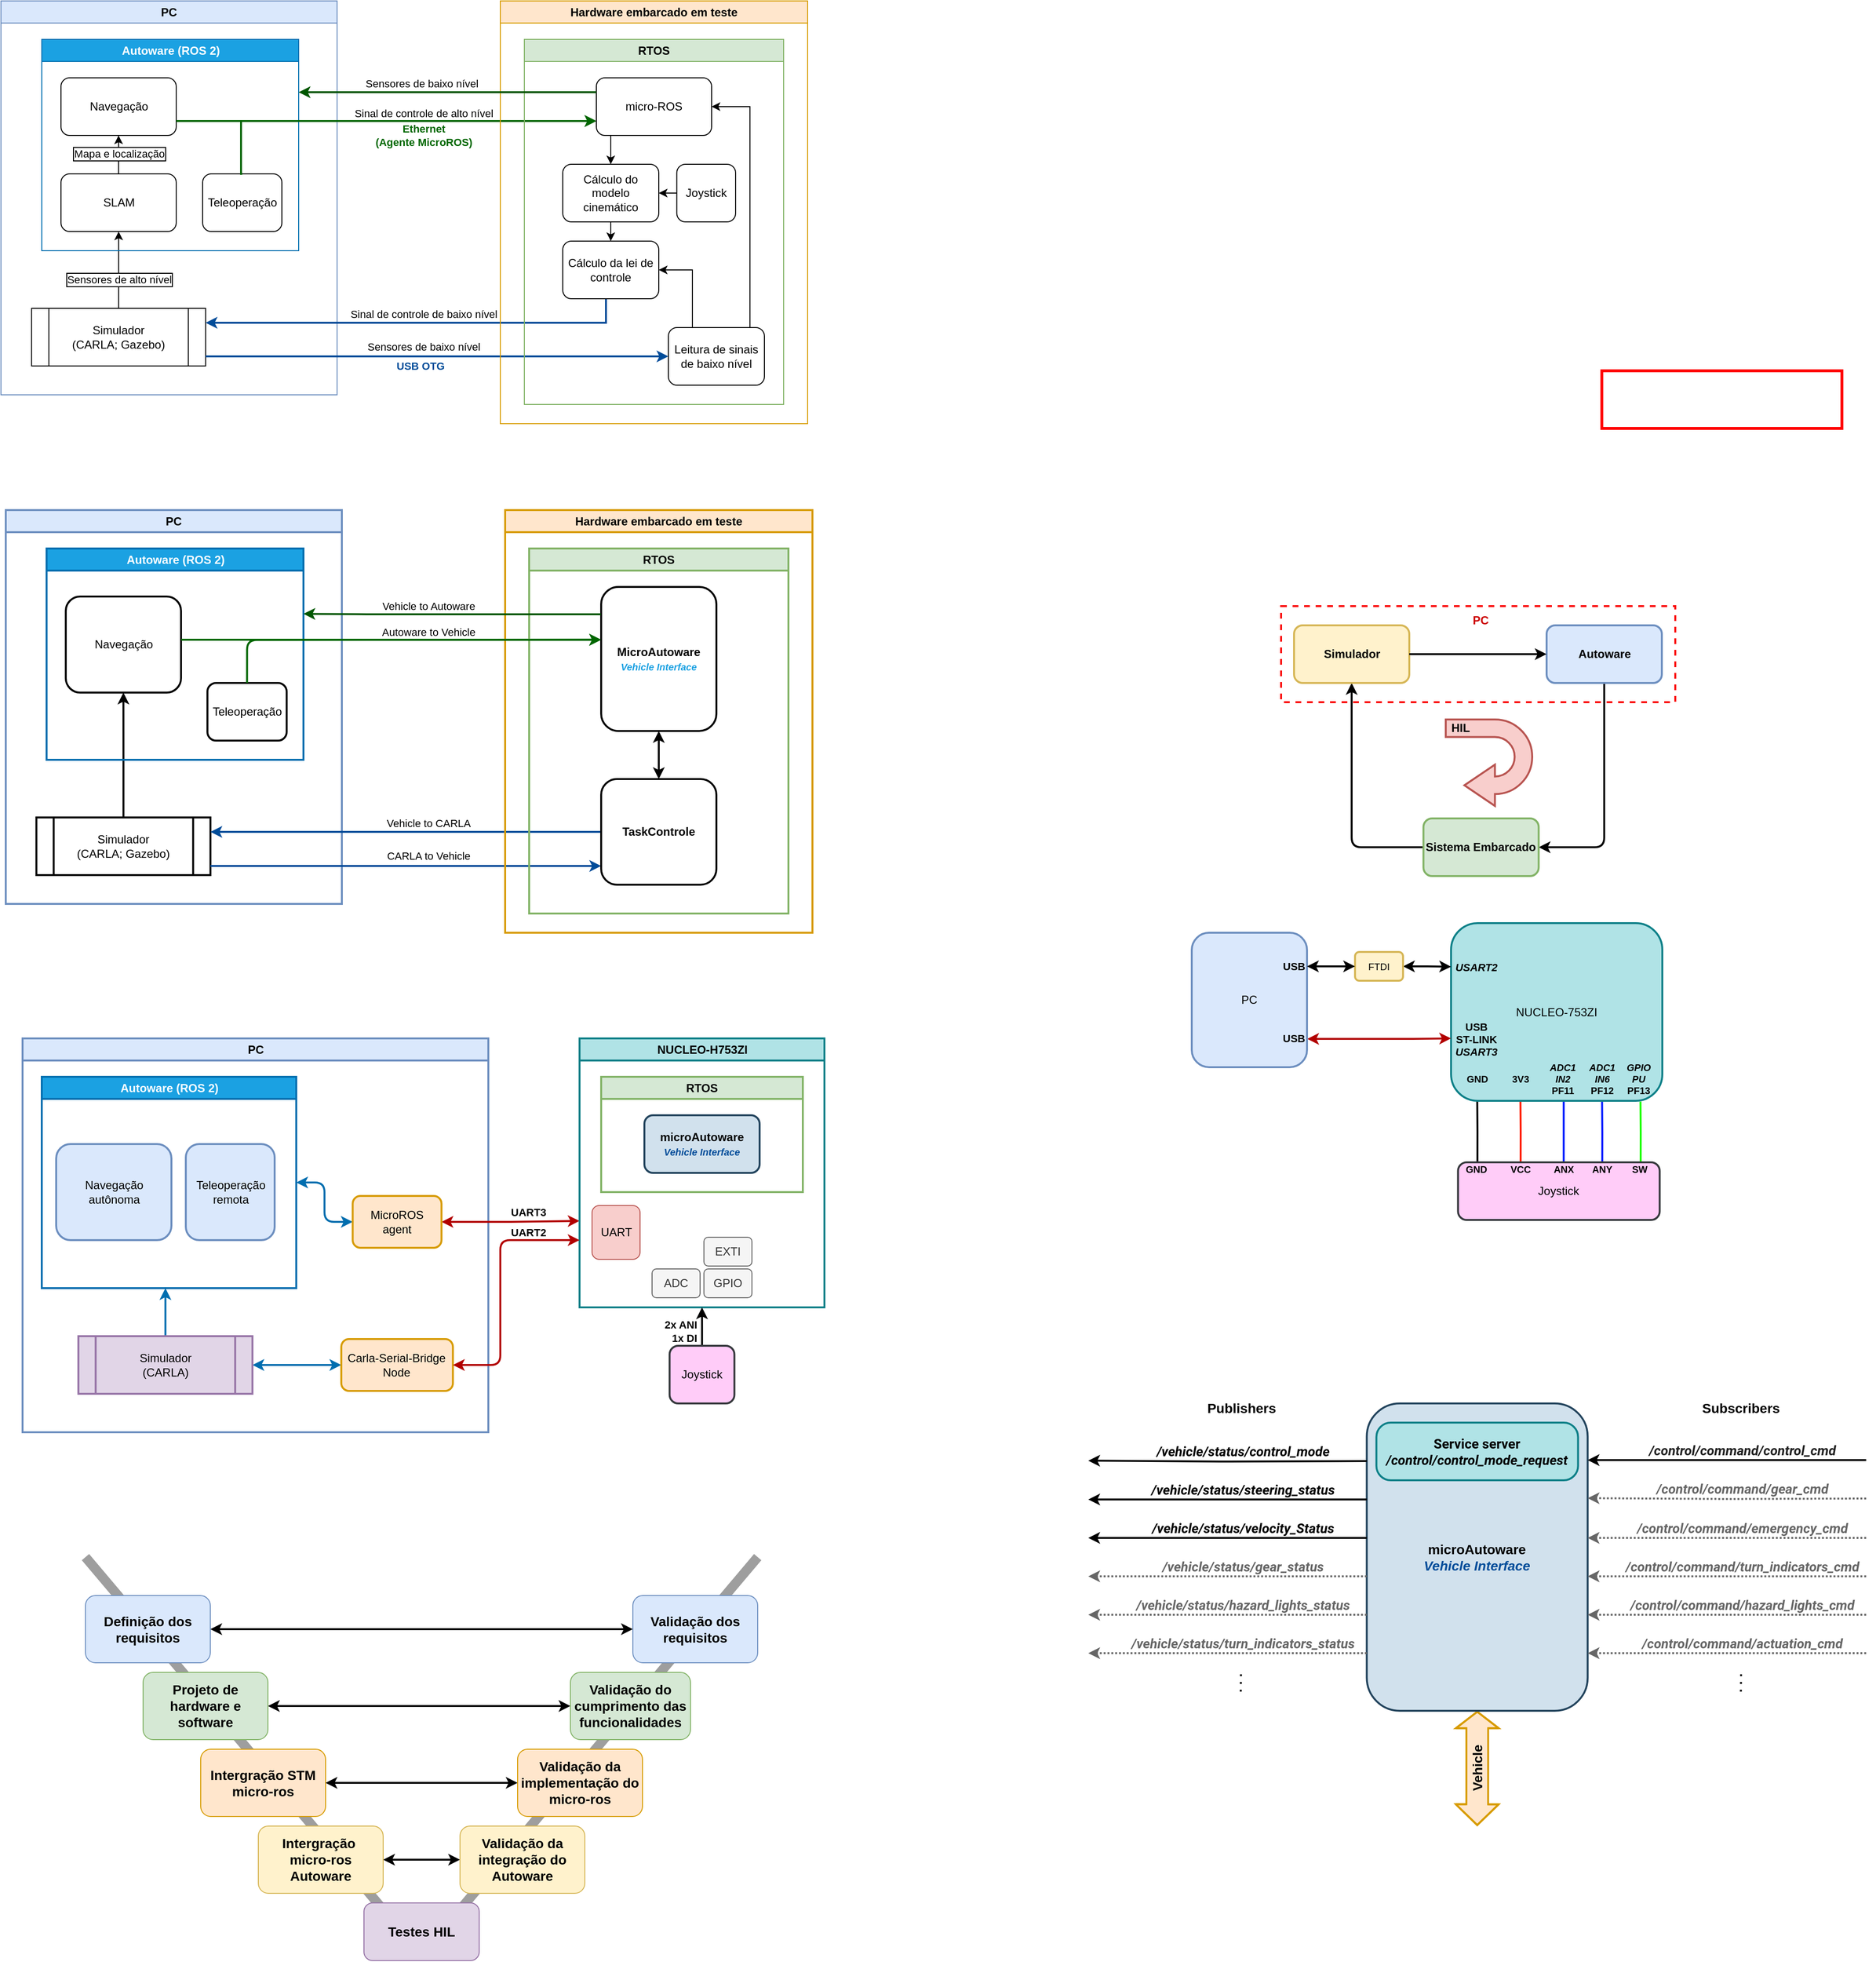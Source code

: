 <mxfile version="24.7.17">
  <diagram name="Page-1" id="Dqvt2uRBSsBD4MVUOECL">
    <mxGraphModel dx="1434" dy="882" grid="1" gridSize="10" guides="1" tooltips="1" connect="1" arrows="1" fold="1" page="0" pageScale="1" pageWidth="1169" pageHeight="827" background="none" math="0" shadow="0">
      <root>
        <mxCell id="0" />
        <mxCell id="1" parent="0" />
        <mxCell id="toz18ZisXcCqjpxkJ17i-11" value="" style="endArrow=none;html=1;rounded=0;strokeWidth=10;strokeColor=#9E9E9E;fontStyle=1;fontSize=14;" parent="1" edge="1">
          <mxGeometry width="50" height="50" relative="1" as="geometry">
            <mxPoint x="625" y="2029" as="sourcePoint" />
            <mxPoint x="288" y="1630" as="targetPoint" />
          </mxGeometry>
        </mxCell>
        <mxCell id="toz18ZisXcCqjpxkJ17i-12" value="" style="endArrow=none;html=1;rounded=0;strokeWidth=10;strokeColor=#9E9E9E;fontStyle=1;fontSize=14;" parent="1" edge="1">
          <mxGeometry width="50" height="50" relative="1" as="geometry">
            <mxPoint x="988" y="1630" as="sourcePoint" />
            <mxPoint x="662" y="2016" as="targetPoint" />
          </mxGeometry>
        </mxCell>
        <mxCell id="DLu0dR6_hnOtP6MYCA8Z-65" style="edgeStyle=orthogonalEdgeStyle;rounded=0;orthogonalLoop=1;jettySize=auto;html=1;exitX=0.25;exitY=0;exitDx=0;exitDy=0;entryX=0.38;entryY=1.009;entryDx=0;entryDy=0;entryPerimeter=0;endArrow=none;endFill=0;strokeWidth=2;" parent="1" edge="1">
          <mxGeometry relative="1" as="geometry">
            <mxPoint x="1737.45" y="1219.19" as="sourcePoint" />
            <mxPoint x="1737.25" y="1155" as="targetPoint" />
            <Array as="points">
              <mxPoint x="1737.24" y="1187.19" />
            </Array>
          </mxGeometry>
        </mxCell>
        <mxCell id="DLu0dR6_hnOtP6MYCA8Z-66" style="edgeStyle=orthogonalEdgeStyle;rounded=0;orthogonalLoop=1;jettySize=auto;html=1;exitX=0.25;exitY=0;exitDx=0;exitDy=0;entryX=0.38;entryY=1.009;entryDx=0;entryDy=0;entryPerimeter=0;endArrow=none;endFill=0;strokeWidth=2;strokeColor=#FF1C03;" parent="1" edge="1">
          <mxGeometry relative="1" as="geometry">
            <mxPoint x="1782.45" y="1219.19" as="sourcePoint" />
            <mxPoint x="1782.25" y="1155" as="targetPoint" />
            <Array as="points">
              <mxPoint x="1782.24" y="1187.19" />
            </Array>
          </mxGeometry>
        </mxCell>
        <mxCell id="DLu0dR6_hnOtP6MYCA8Z-67" style="edgeStyle=orthogonalEdgeStyle;rounded=0;orthogonalLoop=1;jettySize=auto;html=1;exitX=0.593;exitY=0.001;exitDx=0;exitDy=0;entryX=0.38;entryY=1.009;entryDx=0;entryDy=0;entryPerimeter=0;exitPerimeter=0;endArrow=none;endFill=0;strokeWidth=2;strokeColor=#001AFF;" parent="1" edge="1">
          <mxGeometry relative="1" as="geometry">
            <mxPoint x="1837.83" y="1219.95" as="sourcePoint" />
            <mxPoint x="1827.3" y="1154.89" as="targetPoint" />
            <Array as="points">
              <mxPoint x="1827.3" y="1219.89" />
            </Array>
          </mxGeometry>
        </mxCell>
        <mxCell id="DLu0dR6_hnOtP6MYCA8Z-68" style="edgeStyle=orthogonalEdgeStyle;rounded=0;orthogonalLoop=1;jettySize=auto;html=1;exitX=0.25;exitY=0;exitDx=0;exitDy=0;entryX=0.38;entryY=1.009;entryDx=0;entryDy=0;entryPerimeter=0;endArrow=none;endFill=0;strokeWidth=2;strokeColor=#001AFF;" parent="1" edge="1">
          <mxGeometry relative="1" as="geometry">
            <mxPoint x="1867.45" y="1220.0" as="sourcePoint" />
            <mxPoint x="1867.25" y="1155.81" as="targetPoint" />
            <Array as="points">
              <mxPoint x="1867.24" y="1188" />
            </Array>
          </mxGeometry>
        </mxCell>
        <mxCell id="DLu0dR6_hnOtP6MYCA8Z-55" value="NUCLEO-753ZI" style="rounded=1;whiteSpace=wrap;html=1;fillColor=#b0e3e6;strokeColor=#0e8088;strokeWidth=2;" parent="1" vertex="1">
          <mxGeometry x="1710" y="970" width="220" height="185" as="geometry" />
        </mxCell>
        <mxCell id="DLu0dR6_hnOtP6MYCA8Z-1" value="PC" style="swimlane;whiteSpace=wrap;html=1;glass=0;labelBorderColor=none;labelBackgroundColor=none;swimlaneFillColor=default;fillColor=#dae8fc;strokeColor=#6c8ebf;gradientColor=none;strokeWidth=2;" parent="1" vertex="1">
          <mxGeometry x="222.5" y="1090" width="485" height="410" as="geometry">
            <mxRectangle x="495" y="120" width="150" height="30" as="alternateBounds" />
          </mxGeometry>
        </mxCell>
        <mxCell id="DLu0dR6_hnOtP6MYCA8Z-39" style="edgeStyle=orthogonalEdgeStyle;rounded=0;orthogonalLoop=1;jettySize=auto;html=1;strokeWidth=2;fillColor=#1ba1e2;strokeColor=#006EAF;" parent="DLu0dR6_hnOtP6MYCA8Z-1" source="DLu0dR6_hnOtP6MYCA8Z-4" edge="1">
          <mxGeometry relative="1" as="geometry">
            <mxPoint x="148.755" y="260.0" as="targetPoint" />
          </mxGeometry>
        </mxCell>
        <mxCell id="QfWjgyetVY8WSt9RR6fC-11" style="edgeStyle=orthogonalEdgeStyle;shape=connector;rounded=0;orthogonalLoop=1;jettySize=auto;html=1;exitX=1;exitY=0.5;exitDx=0;exitDy=0;strokeColor=#006EAF;strokeWidth=2;align=center;verticalAlign=middle;fontFamily=Helvetica;fontSize=11;fontColor=default;labelBackgroundColor=default;startArrow=classic;startFill=1;endArrow=classic;fillColor=#1ba1e2;entryX=0;entryY=0.5;entryDx=0;entryDy=0;" parent="DLu0dR6_hnOtP6MYCA8Z-1" source="DLu0dR6_hnOtP6MYCA8Z-4" target="kms28JUfVFOcH4j1UVIH-4" edge="1">
          <mxGeometry relative="1" as="geometry">
            <mxPoint x="330" y="340" as="targetPoint" />
          </mxGeometry>
        </mxCell>
        <mxCell id="DLu0dR6_hnOtP6MYCA8Z-4" value="Simulador&lt;div&gt;(CARLA)&lt;/div&gt;" style="shape=process;whiteSpace=wrap;html=1;backgroundOutline=1;fillColor=#e1d5e7;strokeColor=#9673a6;strokeWidth=2;" parent="DLu0dR6_hnOtP6MYCA8Z-1" vertex="1">
          <mxGeometry x="58.13" y="310" width="181.25" height="60" as="geometry" />
        </mxCell>
        <mxCell id="DLu0dR6_hnOtP6MYCA8Z-37" style="edgeStyle=orthogonalEdgeStyle;rounded=1;orthogonalLoop=1;jettySize=auto;html=1;entryX=0;entryY=0.5;entryDx=0;entryDy=0;startArrow=classic;startFill=1;strokeWidth=2;fillColor=#1ba1e2;strokeColor=#006EAF;exitX=1;exitY=0.5;exitDx=0;exitDy=0;curved=0;" parent="DLu0dR6_hnOtP6MYCA8Z-1" source="DLu0dR6_hnOtP6MYCA8Z-5" target="kms28JUfVFOcH4j1UVIH-1" edge="1">
          <mxGeometry relative="1" as="geometry">
            <mxPoint x="290" y="190" as="sourcePoint" />
          </mxGeometry>
        </mxCell>
        <mxCell id="DLu0dR6_hnOtP6MYCA8Z-5" value="Autoware (ROS 2)" style="swimlane;whiteSpace=wrap;html=1;fillColor=#1ba1e2;fontColor=#ffffff;strokeColor=#006EAF;swimlaneFillColor=none;strokeWidth=2;" parent="DLu0dR6_hnOtP6MYCA8Z-1" vertex="1">
          <mxGeometry x="20" y="40" width="265" height="220" as="geometry" />
        </mxCell>
        <mxCell id="DLu0dR6_hnOtP6MYCA8Z-6" value="Navegação&lt;div&gt;autônoma&lt;/div&gt;" style="rounded=1;whiteSpace=wrap;html=1;fillColor=#dae8fc;strokeColor=#6c8ebf;strokeWidth=2;" parent="DLu0dR6_hnOtP6MYCA8Z-5" vertex="1">
          <mxGeometry x="15" y="70" width="120" height="100" as="geometry" />
        </mxCell>
        <mxCell id="DLu0dR6_hnOtP6MYCA8Z-7" value="Teleoperação remota" style="rounded=1;whiteSpace=wrap;html=1;fillColor=#dae8fc;strokeColor=#6c8ebf;strokeWidth=2;" parent="DLu0dR6_hnOtP6MYCA8Z-5" vertex="1">
          <mxGeometry x="150" y="70" width="92.5" height="100" as="geometry" />
        </mxCell>
        <mxCell id="DLu0dR6_hnOtP6MYCA8Z-43" style="edgeStyle=orthogonalEdgeStyle;rounded=0;orthogonalLoop=1;jettySize=auto;html=1;exitX=1;exitY=0.5;exitDx=0;exitDy=0;strokeWidth=2;startArrow=classic;startFill=1;fillColor=#e51400;strokeColor=#B20000;" parent="DLu0dR6_hnOtP6MYCA8Z-1" source="kms28JUfVFOcH4j1UVIH-1" edge="1">
          <mxGeometry relative="1" as="geometry">
            <mxPoint x="580" y="190" as="targetPoint" />
          </mxGeometry>
        </mxCell>
        <mxCell id="DLu0dR6_hnOtP6MYCA8Z-47" value="UART3" style="edgeLabel;html=1;align=center;verticalAlign=middle;resizable=0;points=[];fontStyle=1;labelBackgroundColor=none;" parent="DLu0dR6_hnOtP6MYCA8Z-43" connectable="0" vertex="1">
          <mxGeometry x="-0.059" y="-2" relative="1" as="geometry">
            <mxPoint x="22" y="-12" as="offset" />
          </mxGeometry>
        </mxCell>
        <mxCell id="kms28JUfVFOcH4j1UVIH-1" value="MicroROS&lt;div&gt;agent&lt;/div&gt;" style="rounded=1;whiteSpace=wrap;html=1;fillColor=#ffe6cc;strokeColor=#d79b00;strokeWidth=2;" parent="DLu0dR6_hnOtP6MYCA8Z-1" vertex="1">
          <mxGeometry x="343.75" y="164" width="92.5" height="54" as="geometry" />
        </mxCell>
        <mxCell id="kms28JUfVFOcH4j1UVIH-4" value="Carla-Serial-Bridge&lt;div&gt;Node&lt;/div&gt;" style="rounded=1;whiteSpace=wrap;html=1;fillColor=#ffe6cc;strokeColor=#d79b00;strokeWidth=2;" parent="DLu0dR6_hnOtP6MYCA8Z-1" vertex="1">
          <mxGeometry x="331.88" y="313" width="116.25" height="54" as="geometry" />
        </mxCell>
        <mxCell id="DLu0dR6_hnOtP6MYCA8Z-17" value="NUCLEO-H753ZI" style="swimlane;whiteSpace=wrap;html=1;fillColor=#b0e3e6;strokeColor=#0e8088;swimlaneFillColor=default;strokeWidth=2;" parent="1" vertex="1">
          <mxGeometry x="802.5" y="1090" width="255" height="280" as="geometry" />
        </mxCell>
        <mxCell id="DLu0dR6_hnOtP6MYCA8Z-18" value="RTOS" style="swimlane;whiteSpace=wrap;html=1;glass=0;labelBorderColor=none;labelBackgroundColor=none;swimlaneFillColor=none;fillColor=#d5e8d4;strokeColor=#82b366;strokeWidth=2;" parent="DLu0dR6_hnOtP6MYCA8Z-17" vertex="1">
          <mxGeometry x="22.5" y="40" width="210" height="120" as="geometry">
            <mxRectangle x="495" y="120" width="150" height="30" as="alternateBounds" />
          </mxGeometry>
        </mxCell>
        <mxCell id="DLu0dR6_hnOtP6MYCA8Z-20" value="&lt;b&gt;microAutoware&lt;/b&gt;&lt;div&gt;&lt;i&gt;&lt;font color=&quot;#004c99&quot; style=&quot;font-size: 10px;&quot;&gt;&lt;b style=&quot;&quot;&gt;Vehicle Interface&lt;/b&gt;&lt;/font&gt;&lt;/i&gt;&lt;/div&gt;" style="rounded=1;whiteSpace=wrap;html=1;strokeColor=#23445d;fillColor=#D1E1ED;strokeWidth=2;" parent="DLu0dR6_hnOtP6MYCA8Z-18" vertex="1">
          <mxGeometry x="45" y="40" width="120" height="60" as="geometry" />
        </mxCell>
        <mxCell id="DLu0dR6_hnOtP6MYCA8Z-44" value="ADC" style="rounded=1;whiteSpace=wrap;html=1;fillColor=#f5f5f5;fontColor=#333333;strokeColor=#666666;" parent="DLu0dR6_hnOtP6MYCA8Z-17" vertex="1">
          <mxGeometry x="75.5" y="240" width="50" height="30" as="geometry" />
        </mxCell>
        <mxCell id="DLu0dR6_hnOtP6MYCA8Z-45" value="UART" style="rounded=1;whiteSpace=wrap;html=1;fillColor=#f8cecc;strokeColor=#b85450;" parent="DLu0dR6_hnOtP6MYCA8Z-17" vertex="1">
          <mxGeometry x="13" y="174" width="50" height="56" as="geometry" />
        </mxCell>
        <mxCell id="DLu0dR6_hnOtP6MYCA8Z-84" value="GPIO" style="rounded=1;whiteSpace=wrap;html=1;fillColor=#f5f5f5;fontColor=#333333;strokeColor=#666666;" parent="DLu0dR6_hnOtP6MYCA8Z-17" vertex="1">
          <mxGeometry x="129.5" y="240" width="50" height="30" as="geometry" />
        </mxCell>
        <mxCell id="QfWjgyetVY8WSt9RR6fC-14" value="EXTI" style="rounded=1;whiteSpace=wrap;html=1;fillColor=#f5f5f5;fontColor=#333333;strokeColor=#666666;" parent="DLu0dR6_hnOtP6MYCA8Z-17" vertex="1">
          <mxGeometry x="129.5" y="207" width="50" height="30" as="geometry" />
        </mxCell>
        <mxCell id="OYqzh-hqm_SxNVNwaxLu-1" value="PC" style="swimlane;whiteSpace=wrap;html=1;glass=0;labelBorderColor=none;labelBackgroundColor=none;swimlaneFillColor=none;fillColor=#dae8fc;strokeColor=#6c8ebf;" parent="1" vertex="1">
          <mxGeometry x="200" y="10" width="350" height="410" as="geometry">
            <mxRectangle x="495" y="120" width="150" height="30" as="alternateBounds" />
          </mxGeometry>
        </mxCell>
        <mxCell id="t-Ct2fTgSyDg14gS4557-37" value="" style="edgeStyle=orthogonalEdgeStyle;rounded=0;orthogonalLoop=1;jettySize=auto;html=1;" parent="OYqzh-hqm_SxNVNwaxLu-1" source="7MuA0rJAzsSUsR9bO0kG-4" target="t-Ct2fTgSyDg14gS4557-2" edge="1">
          <mxGeometry relative="1" as="geometry">
            <Array as="points">
              <mxPoint x="123" y="280" />
              <mxPoint x="123" y="280" />
            </Array>
          </mxGeometry>
        </mxCell>
        <mxCell id="t-Ct2fTgSyDg14gS4557-38" value="Sensores de alto nível" style="edgeLabel;html=1;align=center;verticalAlign=middle;resizable=0;points=[];labelBorderColor=default;" parent="t-Ct2fTgSyDg14gS4557-37" connectable="0" vertex="1">
          <mxGeometry x="-0.254" relative="1" as="geometry">
            <mxPoint as="offset" />
          </mxGeometry>
        </mxCell>
        <mxCell id="7MuA0rJAzsSUsR9bO0kG-4" value="Simulador&lt;div&gt;(CARLA; Gazebo)&lt;/div&gt;" style="shape=process;whiteSpace=wrap;html=1;backgroundOutline=1;" parent="OYqzh-hqm_SxNVNwaxLu-1" vertex="1">
          <mxGeometry x="31.88" y="320" width="181.25" height="60" as="geometry" />
        </mxCell>
        <mxCell id="t-Ct2fTgSyDg14gS4557-1" value="Autoware (ROS 2)" style="swimlane;whiteSpace=wrap;html=1;fillColor=#1ba1e2;fontColor=#ffffff;strokeColor=#006EAF;" parent="OYqzh-hqm_SxNVNwaxLu-1" vertex="1">
          <mxGeometry x="42.5" y="40" width="267.5" height="220" as="geometry" />
        </mxCell>
        <mxCell id="t-Ct2fTgSyDg14gS4557-9" style="edgeStyle=orthogonalEdgeStyle;rounded=0;orthogonalLoop=1;jettySize=auto;html=1;entryX=0.5;entryY=1;entryDx=0;entryDy=0;exitX=0.5;exitY=0;exitDx=0;exitDy=0;" parent="t-Ct2fTgSyDg14gS4557-1" edge="1">
          <mxGeometry relative="1" as="geometry">
            <mxPoint x="79.95" y="140" as="sourcePoint" />
            <mxPoint x="79.95" y="100" as="targetPoint" />
            <Array as="points">
              <mxPoint x="79.95" y="112" />
              <mxPoint x="79.95" y="112" />
            </Array>
          </mxGeometry>
        </mxCell>
        <mxCell id="t-Ct2fTgSyDg14gS4557-10" value="Mapa e localização" style="edgeLabel;html=1;align=center;verticalAlign=middle;resizable=0;points=[];labelBorderColor=default;" parent="t-Ct2fTgSyDg14gS4557-9" connectable="0" vertex="1">
          <mxGeometry x="0.247" y="-2" relative="1" as="geometry">
            <mxPoint x="-2" y="4" as="offset" />
          </mxGeometry>
        </mxCell>
        <mxCell id="t-Ct2fTgSyDg14gS4557-2" value="SLAM" style="rounded=1;whiteSpace=wrap;html=1;" parent="t-Ct2fTgSyDg14gS4557-1" vertex="1">
          <mxGeometry x="20" y="140" width="120" height="60" as="geometry" />
        </mxCell>
        <mxCell id="t-Ct2fTgSyDg14gS4557-5" value="Navegação" style="rounded=1;whiteSpace=wrap;html=1;" parent="t-Ct2fTgSyDg14gS4557-1" vertex="1">
          <mxGeometry x="20" y="40" width="120" height="60" as="geometry" />
        </mxCell>
        <mxCell id="t-Ct2fTgSyDg14gS4557-11" value="Teleoperação" style="rounded=1;whiteSpace=wrap;html=1;" parent="t-Ct2fTgSyDg14gS4557-1" vertex="1">
          <mxGeometry x="167.5" y="140" width="82.5" height="60" as="geometry" />
        </mxCell>
        <mxCell id="t-Ct2fTgSyDg14gS4557-12" style="edgeStyle=orthogonalEdgeStyle;rounded=0;orthogonalLoop=1;jettySize=auto;html=1;strokeColor=#006600;strokeWidth=2;entryX=0;entryY=0.75;entryDx=0;entryDy=0;" parent="1" source="t-Ct2fTgSyDg14gS4557-5" target="7MuA0rJAzsSUsR9bO0kG-3" edge="1">
          <mxGeometry relative="1" as="geometry">
            <Array as="points">
              <mxPoint x="430" y="135" />
              <mxPoint x="430" y="135" />
            </Array>
          </mxGeometry>
        </mxCell>
        <mxCell id="t-Ct2fTgSyDg14gS4557-13" style="edgeStyle=orthogonalEdgeStyle;rounded=0;orthogonalLoop=1;jettySize=auto;html=1;exitX=0.5;exitY=0;exitDx=0;exitDy=0;entryX=0;entryY=0.75;entryDx=0;entryDy=0;fontColor=#006600;strokeColor=#006600;strokeWidth=2;" parent="1" source="t-Ct2fTgSyDg14gS4557-11" target="7MuA0rJAzsSUsR9bO0kG-3" edge="1">
          <mxGeometry relative="1" as="geometry">
            <Array as="points">
              <mxPoint x="450" y="190" />
              <mxPoint x="450" y="135" />
            </Array>
          </mxGeometry>
        </mxCell>
        <mxCell id="t-Ct2fTgSyDg14gS4557-14" value="Sinal de controle de alto nível" style="edgeLabel;html=1;align=center;verticalAlign=middle;resizable=0;points=[];" parent="1" connectable="0" vertex="1">
          <mxGeometry x="639.997" y="127" as="geometry" />
        </mxCell>
        <mxCell id="t-Ct2fTgSyDg14gS4557-15" value="Ethernet&lt;div&gt;(Agente MicroROS)&lt;/div&gt;" style="edgeLabel;html=1;align=center;verticalAlign=middle;resizable=0;points=[];fontColor=#006600;fontStyle=1" parent="1" connectable="0" vertex="1">
          <mxGeometry x="640" y="150" as="geometry" />
        </mxCell>
        <mxCell id="t-Ct2fTgSyDg14gS4557-26" style="edgeStyle=orthogonalEdgeStyle;rounded=0;orthogonalLoop=1;jettySize=auto;html=1;entryX=0;entryY=0.5;entryDx=0;entryDy=0;fontColor=#004C99;strokeColor=#004C99;strokeWidth=2;" parent="1" source="7MuA0rJAzsSUsR9bO0kG-4" target="t-Ct2fTgSyDg14gS4557-23" edge="1">
          <mxGeometry relative="1" as="geometry">
            <Array as="points">
              <mxPoint x="670" y="380" />
              <mxPoint x="670" y="380" />
            </Array>
          </mxGeometry>
        </mxCell>
        <mxCell id="t-Ct2fTgSyDg14gS4557-27" style="edgeStyle=orthogonalEdgeStyle;rounded=0;orthogonalLoop=1;jettySize=auto;html=1;entryX=1;entryY=0.25;entryDx=0;entryDy=0;fontColor=#004C99;strokeColor=#004C99;strokeWidth=2;" parent="1" source="t-Ct2fTgSyDg14gS4557-24" target="7MuA0rJAzsSUsR9bO0kG-4" edge="1">
          <mxGeometry relative="1" as="geometry">
            <mxPoint x="690" y="360" as="targetPoint" />
            <Array as="points">
              <mxPoint x="830" y="345" />
            </Array>
          </mxGeometry>
        </mxCell>
        <mxCell id="t-Ct2fTgSyDg14gS4557-31" value="Sinal de controle de baixo nível" style="edgeLabel;html=1;align=center;verticalAlign=middle;resizable=0;points=[];" parent="1" connectable="0" vertex="1">
          <mxGeometry x="640" y="336" as="geometry" />
        </mxCell>
        <mxCell id="t-Ct2fTgSyDg14gS4557-32" value="USB OTG" style="edgeLabel;html=1;align=left;verticalAlign=middle;resizable=0;points=[];fontColor=#004C99;fontStyle=1" parent="1" connectable="0" vertex="1">
          <mxGeometry x="609.997" y="390" as="geometry" />
        </mxCell>
        <mxCell id="t-Ct2fTgSyDg14gS4557-34" value="Sensores de baixo nível" style="edgeLabel;html=1;align=center;verticalAlign=middle;resizable=0;points=[];" parent="1" connectable="0" vertex="1">
          <mxGeometry x="640" y="370" as="geometry" />
        </mxCell>
        <mxCell id="t-Ct2fTgSyDg14gS4557-43" value="Hardware embarcado em teste" style="swimlane;whiteSpace=wrap;html=1;fillColor=#ffe6cc;strokeColor=#d79b00;" parent="1" vertex="1">
          <mxGeometry x="720" y="10" width="320" height="440" as="geometry" />
        </mxCell>
        <mxCell id="7MuA0rJAzsSUsR9bO0kG-15" value="RTOS" style="swimlane;whiteSpace=wrap;html=1;glass=0;labelBorderColor=none;labelBackgroundColor=none;swimlaneFillColor=none;fillColor=#d5e8d4;strokeColor=#82b366;" parent="t-Ct2fTgSyDg14gS4557-43" vertex="1">
          <mxGeometry x="25" y="40" width="270" height="380" as="geometry">
            <mxRectangle x="495" y="120" width="150" height="30" as="alternateBounds" />
          </mxGeometry>
        </mxCell>
        <mxCell id="t-Ct2fTgSyDg14gS4557-29" style="edgeStyle=orthogonalEdgeStyle;rounded=0;orthogonalLoop=1;jettySize=auto;html=1;exitX=0.25;exitY=1;exitDx=0;exitDy=0;entryX=0.5;entryY=0;entryDx=0;entryDy=0;" parent="7MuA0rJAzsSUsR9bO0kG-15" source="7MuA0rJAzsSUsR9bO0kG-3" target="t-Ct2fTgSyDg14gS4557-25" edge="1">
          <mxGeometry relative="1" as="geometry" />
        </mxCell>
        <mxCell id="7MuA0rJAzsSUsR9bO0kG-3" value="micro-ROS" style="rounded=1;whiteSpace=wrap;html=1;" parent="7MuA0rJAzsSUsR9bO0kG-15" vertex="1">
          <mxGeometry x="75" y="40" width="120" height="60" as="geometry" />
        </mxCell>
        <mxCell id="t-Ct2fTgSyDg14gS4557-40" style="edgeStyle=orthogonalEdgeStyle;rounded=0;orthogonalLoop=1;jettySize=auto;html=1;exitX=0.25;exitY=0;exitDx=0;exitDy=0;entryX=1;entryY=0.5;entryDx=0;entryDy=0;" parent="7MuA0rJAzsSUsR9bO0kG-15" source="t-Ct2fTgSyDg14gS4557-23" target="t-Ct2fTgSyDg14gS4557-24" edge="1">
          <mxGeometry relative="1" as="geometry" />
        </mxCell>
        <mxCell id="t-Ct2fTgSyDg14gS4557-41" style="edgeStyle=orthogonalEdgeStyle;rounded=0;orthogonalLoop=1;jettySize=auto;html=1;exitX=0.849;exitY=-0.004;exitDx=0;exitDy=0;entryX=1;entryY=0.5;entryDx=0;entryDy=0;exitPerimeter=0;" parent="7MuA0rJAzsSUsR9bO0kG-15" source="t-Ct2fTgSyDg14gS4557-23" target="7MuA0rJAzsSUsR9bO0kG-3" edge="1">
          <mxGeometry relative="1" as="geometry">
            <Array as="points">
              <mxPoint x="235" y="70" />
            </Array>
          </mxGeometry>
        </mxCell>
        <mxCell id="t-Ct2fTgSyDg14gS4557-23" value="Leitura de sinais de baixo nível" style="rounded=1;whiteSpace=wrap;html=1;" parent="7MuA0rJAzsSUsR9bO0kG-15" vertex="1">
          <mxGeometry x="150" y="300" width="100" height="60" as="geometry" />
        </mxCell>
        <mxCell id="t-Ct2fTgSyDg14gS4557-24" value="Cálculo da lei de controle" style="rounded=1;whiteSpace=wrap;html=1;" parent="7MuA0rJAzsSUsR9bO0kG-15" vertex="1">
          <mxGeometry x="40" y="210" width="100" height="60" as="geometry" />
        </mxCell>
        <mxCell id="t-Ct2fTgSyDg14gS4557-28" value="" style="edgeStyle=orthogonalEdgeStyle;rounded=0;orthogonalLoop=1;jettySize=auto;html=1;" parent="7MuA0rJAzsSUsR9bO0kG-15" source="t-Ct2fTgSyDg14gS4557-25" edge="1">
          <mxGeometry relative="1" as="geometry">
            <mxPoint x="90" y="210" as="targetPoint" />
          </mxGeometry>
        </mxCell>
        <mxCell id="t-Ct2fTgSyDg14gS4557-25" value="Cálculo do modelo cinemático" style="rounded=1;whiteSpace=wrap;html=1;" parent="7MuA0rJAzsSUsR9bO0kG-15" vertex="1">
          <mxGeometry x="40" y="130" width="100" height="60" as="geometry" />
        </mxCell>
        <mxCell id="OT9A8WrlPrFGIk2oTinA-1" value="Joystick" style="rounded=1;whiteSpace=wrap;html=1;" parent="7MuA0rJAzsSUsR9bO0kG-15" vertex="1">
          <mxGeometry x="158.75" y="130" width="61.25" height="60" as="geometry" />
        </mxCell>
        <mxCell id="OT9A8WrlPrFGIk2oTinA-3" style="edgeStyle=orthogonalEdgeStyle;rounded=0;orthogonalLoop=1;jettySize=auto;html=1;exitX=0;exitY=0.5;exitDx=0;exitDy=0;entryX=1;entryY=0.5;entryDx=0;entryDy=0;" parent="7MuA0rJAzsSUsR9bO0kG-15" source="OT9A8WrlPrFGIk2oTinA-1" target="t-Ct2fTgSyDg14gS4557-25" edge="1">
          <mxGeometry relative="1" as="geometry" />
        </mxCell>
        <mxCell id="z_33YpH1jg5CX2ngpRHv-2" style="edgeStyle=orthogonalEdgeStyle;rounded=0;orthogonalLoop=1;jettySize=auto;html=1;exitX=0;exitY=0.25;exitDx=0;exitDy=0;strokeWidth=2;fillColor=#008a00;strokeColor=#005700;" parent="1" source="7MuA0rJAzsSUsR9bO0kG-3" edge="1">
          <mxGeometry relative="1" as="geometry">
            <mxPoint x="510" y="105" as="targetPoint" />
          </mxGeometry>
        </mxCell>
        <mxCell id="z_33YpH1jg5CX2ngpRHv-3" value="Sensores de baixo nível" style="edgeLabel;html=1;align=center;verticalAlign=middle;resizable=0;points=[];" parent="1" connectable="0" vertex="1">
          <mxGeometry x="637.997" y="96" as="geometry" />
        </mxCell>
        <mxCell id="s5K5WCDONnsD5AOgH9cI-1" value="PC" style="swimlane;whiteSpace=wrap;html=1;glass=0;labelBorderColor=none;labelBackgroundColor=none;swimlaneFillColor=none;fillColor=#dae8fc;strokeColor=#6c8ebf;strokeWidth=2;" parent="1" vertex="1">
          <mxGeometry x="205" y="540" width="350" height="410" as="geometry">
            <mxRectangle x="495" y="120" width="150" height="30" as="alternateBounds" />
          </mxGeometry>
        </mxCell>
        <mxCell id="kw-RMQfWjN-hIicQCAoz-5" style="edgeStyle=orthogonalEdgeStyle;rounded=0;orthogonalLoop=1;jettySize=auto;html=1;entryX=0.5;entryY=1;entryDx=0;entryDy=0;strokeWidth=2;" parent="s5K5WCDONnsD5AOgH9cI-1" source="s5K5WCDONnsD5AOgH9cI-4" target="s5K5WCDONnsD5AOgH9cI-9" edge="1">
          <mxGeometry relative="1" as="geometry" />
        </mxCell>
        <mxCell id="s5K5WCDONnsD5AOgH9cI-4" value="Simulador&lt;div&gt;(CARLA; Gazebo)&lt;/div&gt;" style="shape=process;whiteSpace=wrap;html=1;backgroundOutline=1;strokeWidth=2;" parent="s5K5WCDONnsD5AOgH9cI-1" vertex="1">
          <mxGeometry x="31.88" y="320" width="181.25" height="60" as="geometry" />
        </mxCell>
        <mxCell id="s5K5WCDONnsD5AOgH9cI-5" value="Autoware (ROS 2)" style="swimlane;whiteSpace=wrap;html=1;fillColor=#1ba1e2;fontColor=#ffffff;strokeColor=#006EAF;strokeWidth=2;" parent="s5K5WCDONnsD5AOgH9cI-1" vertex="1">
          <mxGeometry x="42.5" y="40" width="267.5" height="220" as="geometry" />
        </mxCell>
        <mxCell id="s5K5WCDONnsD5AOgH9cI-9" value="Navegação" style="rounded=1;whiteSpace=wrap;html=1;strokeWidth=2;" parent="s5K5WCDONnsD5AOgH9cI-5" vertex="1">
          <mxGeometry x="20" y="50" width="120" height="100" as="geometry" />
        </mxCell>
        <mxCell id="s5K5WCDONnsD5AOgH9cI-10" value="Teleoperação" style="rounded=1;whiteSpace=wrap;html=1;strokeWidth=2;" parent="s5K5WCDONnsD5AOgH9cI-5" vertex="1">
          <mxGeometry x="167.5" y="140" width="82.5" height="60" as="geometry" />
        </mxCell>
        <mxCell id="s5K5WCDONnsD5AOgH9cI-11" style="edgeStyle=orthogonalEdgeStyle;rounded=1;orthogonalLoop=1;jettySize=auto;html=1;strokeColor=#006600;strokeWidth=2;entryX=-0.001;entryY=0.366;entryDx=0;entryDy=0;curved=0;entryPerimeter=0;" parent="1" source="s5K5WCDONnsD5AOgH9cI-9" target="s5K5WCDONnsD5AOgH9cI-23" edge="1">
          <mxGeometry relative="1" as="geometry">
            <Array as="points">
              <mxPoint x="580" y="675" />
              <mxPoint x="580" y="675" />
            </Array>
          </mxGeometry>
        </mxCell>
        <mxCell id="s5K5WCDONnsD5AOgH9cI-13" value="Autoware to Vehicle" style="edgeLabel;html=1;align=center;verticalAlign=middle;resizable=0;points=[];labelBackgroundColor=none;" parent="1" connectable="0" vertex="1">
          <mxGeometry x="644.997" y="667" as="geometry" />
        </mxCell>
        <mxCell id="s5K5WCDONnsD5AOgH9cI-15" style="edgeStyle=orthogonalEdgeStyle;rounded=1;orthogonalLoop=1;jettySize=auto;html=1;entryX=0;entryY=0.823;entryDx=0;entryDy=0;fontColor=#004C99;strokeColor=#004C99;strokeWidth=2;curved=0;entryPerimeter=0;" parent="1" source="s5K5WCDONnsD5AOgH9cI-4" target="kw-RMQfWjN-hIicQCAoz-2" edge="1">
          <mxGeometry relative="1" as="geometry">
            <Array as="points">
              <mxPoint x="825" y="910" />
            </Array>
            <mxPoint x="900.0" y="910" as="targetPoint" />
          </mxGeometry>
        </mxCell>
        <mxCell id="s5K5WCDONnsD5AOgH9cI-16" style="edgeStyle=orthogonalEdgeStyle;rounded=1;orthogonalLoop=1;jettySize=auto;html=1;entryX=1;entryY=0.25;entryDx=0;entryDy=0;fontColor=#004C99;strokeColor=#004C99;strokeWidth=2;curved=0;exitX=0;exitY=0.5;exitDx=0;exitDy=0;" parent="1" source="kw-RMQfWjN-hIicQCAoz-2" target="s5K5WCDONnsD5AOgH9cI-4" edge="1">
          <mxGeometry relative="1" as="geometry">
            <mxPoint x="695" y="890" as="targetPoint" />
            <Array as="points">
              <mxPoint x="790" y="875" />
              <mxPoint x="790" y="875" />
            </Array>
            <mxPoint x="810" y="880" as="sourcePoint" />
          </mxGeometry>
        </mxCell>
        <mxCell id="s5K5WCDONnsD5AOgH9cI-17" value="Vehicle to CARLA" style="edgeLabel;html=1;align=center;verticalAlign=middle;resizable=0;points=[];labelBackgroundColor=none;" parent="1" connectable="0" vertex="1">
          <mxGeometry x="645" y="866" as="geometry" />
        </mxCell>
        <mxCell id="s5K5WCDONnsD5AOgH9cI-19" value="CARLA to Vehicle" style="edgeLabel;html=1;align=center;verticalAlign=middle;resizable=0;points=[];labelBackgroundColor=none;" parent="1" connectable="0" vertex="1">
          <mxGeometry x="645" y="900" as="geometry" />
        </mxCell>
        <mxCell id="s5K5WCDONnsD5AOgH9cI-20" value="Hardware embarcado em teste" style="swimlane;whiteSpace=wrap;html=1;fillColor=#ffe6cc;strokeColor=#d79b00;strokeWidth=2;" parent="1" vertex="1">
          <mxGeometry x="725" y="540" width="320" height="440" as="geometry" />
        </mxCell>
        <mxCell id="s5K5WCDONnsD5AOgH9cI-21" value="RTOS" style="swimlane;whiteSpace=wrap;html=1;glass=0;labelBorderColor=none;labelBackgroundColor=none;swimlaneFillColor=none;fillColor=#d5e8d4;strokeColor=#82b366;strokeWidth=2;" parent="s5K5WCDONnsD5AOgH9cI-20" vertex="1">
          <mxGeometry x="25" y="40" width="270" height="380" as="geometry">
            <mxRectangle x="495" y="120" width="150" height="30" as="alternateBounds" />
          </mxGeometry>
        </mxCell>
        <mxCell id="s5K5WCDONnsD5AOgH9cI-23" value="&lt;b&gt;MicroAutoware&lt;/b&gt;&lt;div&gt;&lt;i&gt;&lt;font color=&quot;#1ba1e2&quot; style=&quot;font-size: 10px;&quot;&gt;&lt;b style=&quot;&quot;&gt;Vehicle Interface&lt;/b&gt;&lt;/font&gt;&lt;/i&gt;&lt;/div&gt;" style="rounded=1;whiteSpace=wrap;html=1;strokeWidth=2;" parent="s5K5WCDONnsD5AOgH9cI-21" vertex="1">
          <mxGeometry x="75" y="40" width="120" height="150" as="geometry" />
        </mxCell>
        <mxCell id="kw-RMQfWjN-hIicQCAoz-3" value="" style="edgeStyle=orthogonalEdgeStyle;rounded=0;orthogonalLoop=1;jettySize=auto;html=1;strokeWidth=2;startArrow=classic;startFill=1;" parent="s5K5WCDONnsD5AOgH9cI-21" source="kw-RMQfWjN-hIicQCAoz-2" target="s5K5WCDONnsD5AOgH9cI-23" edge="1">
          <mxGeometry relative="1" as="geometry" />
        </mxCell>
        <mxCell id="kw-RMQfWjN-hIicQCAoz-2" value="&lt;b&gt;TaskControle&lt;/b&gt;" style="rounded=1;whiteSpace=wrap;html=1;strokeWidth=2;" parent="s5K5WCDONnsD5AOgH9cI-21" vertex="1">
          <mxGeometry x="75" y="240" width="120" height="110" as="geometry" />
        </mxCell>
        <mxCell id="s5K5WCDONnsD5AOgH9cI-12" style="edgeStyle=orthogonalEdgeStyle;rounded=1;orthogonalLoop=1;jettySize=auto;html=1;exitX=0.5;exitY=0;exitDx=0;exitDy=0;entryX=0.003;entryY=0.401;entryDx=0;entryDy=0;fontColor=#006600;strokeColor=#006600;strokeWidth=2;curved=0;entryPerimeter=0;" parent="s5K5WCDONnsD5AOgH9cI-21" source="s5K5WCDONnsD5AOgH9cI-10" edge="1">
          <mxGeometry relative="1" as="geometry">
            <Array as="points">
              <mxPoint x="-294" y="95" />
            </Array>
            <mxPoint x="-294.15" y="135" as="sourcePoint" />
            <mxPoint x="74.96" y="95.15" as="targetPoint" />
          </mxGeometry>
        </mxCell>
        <mxCell id="s5K5WCDONnsD5AOgH9cI-32" style="edgeStyle=orthogonalEdgeStyle;rounded=1;orthogonalLoop=1;jettySize=auto;html=1;exitX=-0.003;exitY=0.19;exitDx=0;exitDy=0;strokeWidth=2;fillColor=#008a00;strokeColor=#005700;curved=0;exitPerimeter=0;" parent="1" source="s5K5WCDONnsD5AOgH9cI-23" edge="1">
          <mxGeometry relative="1" as="geometry">
            <mxPoint x="515" y="648" as="targetPoint" />
            <Array as="points">
              <mxPoint x="580" y="649" />
            </Array>
          </mxGeometry>
        </mxCell>
        <mxCell id="s5K5WCDONnsD5AOgH9cI-33" value="Vehicle to Autoware" style="edgeLabel;html=1;align=center;verticalAlign=middle;resizable=0;points=[];labelBackgroundColor=none;" parent="1" connectable="0" vertex="1">
          <mxGeometry x="644.997" y="640" as="geometry" />
        </mxCell>
        <mxCell id="s5K5WCDONnsD5AOgH9cI-68" value="" style="group" parent="1" connectable="0" vertex="1">
          <mxGeometry x="1270" y="40" width="867" height="509" as="geometry" />
        </mxCell>
        <mxCell id="s5K5WCDONnsD5AOgH9cI-64" value="" style="shape=image;verticalLabelPosition=bottom;labelBackgroundColor=default;verticalAlign=top;aspect=fixed;imageAspect=0;image=https://autowarefoundation.github.io/autoware-documentation/main/design/autoware-architecture/image/autoware-architecture-overview.drawio.svg;" parent="s5K5WCDONnsD5AOgH9cI-68" vertex="1">
          <mxGeometry width="867" height="509" as="geometry" />
        </mxCell>
        <mxCell id="s5K5WCDONnsD5AOgH9cI-65" value="" style="rounded=0;whiteSpace=wrap;html=1;fillColor=none;strokeWidth=3;strokeColor=#ff0000;" parent="s5K5WCDONnsD5AOgH9cI-68" vertex="1">
          <mxGeometry x="597" y="355" width="250" height="60" as="geometry" />
        </mxCell>
        <mxCell id="s5K5WCDONnsD5AOgH9cI-72" value="" style="group;fontStyle=1" parent="1" connectable="0" vertex="1">
          <mxGeometry x="1541" y="640" width="400.5" height="281" as="geometry" />
        </mxCell>
        <mxCell id="s5K5WCDONnsD5AOgH9cI-69" value="" style="rounded=0;whiteSpace=wrap;html=1;fillColor=none;strokeWidth=2;dashed=1;strokeColor=#fa0000;" parent="s5K5WCDONnsD5AOgH9cI-72" vertex="1">
          <mxGeometry x="-8" width="410.5" height="100" as="geometry" />
        </mxCell>
        <mxCell id="t-Ct2fTgSyDg14gS4557-47" style="edgeStyle=orthogonalEdgeStyle;rounded=1;orthogonalLoop=1;jettySize=auto;html=1;entryX=1;entryY=0.5;entryDx=0;entryDy=0;exitX=0.5;exitY=1;exitDx=0;exitDy=0;strokeWidth=2;curved=0;" parent="s5K5WCDONnsD5AOgH9cI-72" source="t-Ct2fTgSyDg14gS4557-44" target="t-Ct2fTgSyDg14gS4557-45" edge="1">
          <mxGeometry relative="1" as="geometry" />
        </mxCell>
        <mxCell id="t-Ct2fTgSyDg14gS4557-44" value="&lt;b&gt;Autoware&lt;/b&gt;" style="rounded=1;whiteSpace=wrap;html=1;fillColor=#dae8fc;strokeColor=#6c8ebf;strokeWidth=2;" parent="s5K5WCDONnsD5AOgH9cI-72" vertex="1">
          <mxGeometry x="268.5" y="20" width="120" height="60" as="geometry" />
        </mxCell>
        <mxCell id="t-Ct2fTgSyDg14gS4557-54" style="edgeStyle=orthogonalEdgeStyle;rounded=1;orthogonalLoop=1;jettySize=auto;html=1;entryX=0.5;entryY=1;entryDx=0;entryDy=0;strokeWidth=2;curved=0;" parent="s5K5WCDONnsD5AOgH9cI-72" source="t-Ct2fTgSyDg14gS4557-45" target="t-Ct2fTgSyDg14gS4557-46" edge="1">
          <mxGeometry relative="1" as="geometry" />
        </mxCell>
        <mxCell id="t-Ct2fTgSyDg14gS4557-45" value="Sistema Embarcado" style="rounded=1;whiteSpace=wrap;html=1;fillColor=#d5e8d4;strokeColor=#82b366;strokeWidth=2;fontStyle=1" parent="s5K5WCDONnsD5AOgH9cI-72" vertex="1">
          <mxGeometry x="140.25" y="221" width="120" height="60" as="geometry" />
        </mxCell>
        <mxCell id="t-Ct2fTgSyDg14gS4557-46" value="&lt;b&gt;Simulador&lt;/b&gt;" style="rounded=1;whiteSpace=wrap;html=1;fillColor=#fff2cc;strokeColor=#d6b656;strokeWidth=2;" parent="s5K5WCDONnsD5AOgH9cI-72" vertex="1">
          <mxGeometry x="5.5" y="20" width="120" height="60" as="geometry" />
        </mxCell>
        <mxCell id="t-Ct2fTgSyDg14gS4557-49" style="edgeStyle=orthogonalEdgeStyle;rounded=1;orthogonalLoop=1;jettySize=auto;html=1;entryX=0;entryY=0.5;entryDx=0;entryDy=0;strokeWidth=2;curved=0;" parent="s5K5WCDONnsD5AOgH9cI-72" source="t-Ct2fTgSyDg14gS4557-46" target="t-Ct2fTgSyDg14gS4557-44" edge="1">
          <mxGeometry relative="1" as="geometry" />
        </mxCell>
        <mxCell id="s5K5WCDONnsD5AOgH9cI-70" value="&lt;b&gt;&lt;font color=&quot;#cc0000&quot;&gt;PC&lt;/font&gt;&lt;/b&gt;" style="text;html=1;align=center;verticalAlign=middle;whiteSpace=wrap;rounded=0;" parent="s5K5WCDONnsD5AOgH9cI-72" vertex="1">
          <mxGeometry x="170.25" width="60" height="30" as="geometry" />
        </mxCell>
        <mxCell id="s5K5WCDONnsD5AOgH9cI-71" value="" style="group;strokeWidth=2;strokeColor=none;" parent="s5K5WCDONnsD5AOgH9cI-72" connectable="0" vertex="1">
          <mxGeometry x="148.5" y="112" width="105" height="96" as="geometry" />
        </mxCell>
        <mxCell id="t-Ct2fTgSyDg14gS4557-51" value="" style="html=1;shadow=0;dashed=0;align=center;verticalAlign=middle;shape=mxgraph.arrows2.uTurnArrow;dy=9.14;arrowHead=43;dx2=31.8;rotation=-180;fillColor=#f8cecc;strokeColor=#b85450;strokeWidth=2;" parent="s5K5WCDONnsD5AOgH9cI-71" vertex="1">
          <mxGeometry x="15" y="6" width="90" height="90" as="geometry" />
        </mxCell>
        <mxCell id="n_eoftPtqyhdOpsVlWpc-2" value="HIL" style="text;html=1;align=center;verticalAlign=middle;whiteSpace=wrap;rounded=0;fontStyle=1" parent="s5K5WCDONnsD5AOgH9cI-71" vertex="1">
          <mxGeometry width="60" height="30" as="geometry" />
        </mxCell>
        <mxCell id="DLu0dR6_hnOtP6MYCA8Z-50" style="edgeStyle=orthogonalEdgeStyle;rounded=0;orthogonalLoop=1;jettySize=auto;html=1;entryX=0.5;entryY=1;entryDx=0;entryDy=0;strokeWidth=2;" parent="1" source="DLu0dR6_hnOtP6MYCA8Z-27" target="DLu0dR6_hnOtP6MYCA8Z-17" edge="1">
          <mxGeometry relative="1" as="geometry" />
        </mxCell>
        <mxCell id="DLu0dR6_hnOtP6MYCA8Z-51" value="2x ANI&lt;div&gt;1x DI&lt;/div&gt;" style="edgeLabel;html=1;align=right;verticalAlign=middle;resizable=0;points=[];fontStyle=1;labelBackgroundColor=none;" parent="DLu0dR6_hnOtP6MYCA8Z-50" connectable="0" vertex="1">
          <mxGeometry x="0.02" y="1" relative="1" as="geometry">
            <mxPoint x="-4" y="5" as="offset" />
          </mxGeometry>
        </mxCell>
        <mxCell id="DLu0dR6_hnOtP6MYCA8Z-27" value="Joystick" style="rounded=1;whiteSpace=wrap;html=1;fillColor=#FFCCF8;strokeColor=#36393d;strokeWidth=2;" parent="1" vertex="1">
          <mxGeometry x="896.25" y="1410" width="67.5" height="60" as="geometry" />
        </mxCell>
        <mxCell id="DLu0dR6_hnOtP6MYCA8Z-57" style="edgeStyle=orthogonalEdgeStyle;rounded=0;orthogonalLoop=1;jettySize=auto;html=1;entryX=0;entryY=0.595;entryDx=0;entryDy=0;startArrow=classic;startFill=1;strokeWidth=2;fontStyle=1;fillColor=#e51400;strokeColor=#B20000;entryPerimeter=0;exitX=1.002;exitY=0.789;exitDx=0;exitDy=0;exitPerimeter=0;" parent="1" source="DLu0dR6_hnOtP6MYCA8Z-54" edge="1">
          <mxGeometry relative="1" as="geometry">
            <mxPoint x="1599.75" y="1119.92" as="sourcePoint" />
            <mxPoint x="1710" y="1089.995" as="targetPoint" />
            <Array as="points">
              <mxPoint x="1670" y="1091" />
            </Array>
          </mxGeometry>
        </mxCell>
        <mxCell id="DLu0dR6_hnOtP6MYCA8Z-58" value="USB&lt;div&gt;ST-LINK&lt;/div&gt;&lt;div&gt;&lt;i&gt;USART3&lt;/i&gt;&lt;/div&gt;" style="edgeLabel;html=1;align=center;verticalAlign=middle;resizable=0;points=[];labelBackgroundColor=none;fontStyle=1" parent="DLu0dR6_hnOtP6MYCA8Z-57" connectable="0" vertex="1">
          <mxGeometry x="0.182" y="-3" relative="1" as="geometry">
            <mxPoint x="87" y="-3" as="offset" />
          </mxGeometry>
        </mxCell>
        <mxCell id="DLu0dR6_hnOtP6MYCA8Z-75" style="edgeStyle=orthogonalEdgeStyle;rounded=0;orthogonalLoop=1;jettySize=auto;html=1;exitX=0.25;exitY=0;exitDx=0;exitDy=0;entryX=0.38;entryY=1.009;entryDx=0;entryDy=0;entryPerimeter=0;endArrow=none;endFill=0;strokeWidth=2;strokeColor=#1AFF00;" parent="1" edge="1">
          <mxGeometry relative="1" as="geometry">
            <mxPoint x="1907.45" y="1220.0" as="sourcePoint" />
            <mxPoint x="1907.25" y="1155.81" as="targetPoint" />
            <Array as="points">
              <mxPoint x="1907.24" y="1188" />
            </Array>
          </mxGeometry>
        </mxCell>
        <mxCell id="DLu0dR6_hnOtP6MYCA8Z-76" value="" style="group;strokeWidth=2;" parent="1" connectable="0" vertex="1">
          <mxGeometry x="1470" y="980" width="120" height="140" as="geometry" />
        </mxCell>
        <mxCell id="DLu0dR6_hnOtP6MYCA8Z-54" value="PC" style="rounded=1;whiteSpace=wrap;html=1;fillColor=#dae8fc;strokeColor=#6c8ebf;strokeWidth=2;" parent="DLu0dR6_hnOtP6MYCA8Z-76" vertex="1">
          <mxGeometry x="-30" width="120" height="140" as="geometry" />
        </mxCell>
        <mxCell id="DLu0dR6_hnOtP6MYCA8Z-59" value="USB" style="edgeLabel;html=1;align=center;verticalAlign=middle;resizable=0;points=[];labelBackgroundColor=none;fontStyle=1" parent="DLu0dR6_hnOtP6MYCA8Z-76" connectable="0" vertex="1">
          <mxGeometry x="72.503" y="70" as="geometry">
            <mxPoint x="3" y="40" as="offset" />
          </mxGeometry>
        </mxCell>
        <mxCell id="QfWjgyetVY8WSt9RR6fC-9" value="&lt;span style=&quot;font-family: Helvetica; font-size: 11px; font-style: normal; font-variant-ligatures: normal; font-variant-caps: normal; font-weight: 700; letter-spacing: normal; orphans: 2; text-align: center; text-indent: 0px; text-transform: none; widows: 2; word-spacing: 0px; -webkit-text-stroke-width: 0px; white-space: nowrap; text-decoration-thickness: initial; text-decoration-style: initial; text-decoration-color: initial; float: none; display: inline !important;&quot;&gt;USB&lt;/span&gt;" style="text;whiteSpace=wrap;html=1;fontColor=default;labelBackgroundColor=none;" parent="DLu0dR6_hnOtP6MYCA8Z-76" vertex="1">
          <mxGeometry x="63" y="21" width="60" height="40" as="geometry" />
        </mxCell>
        <mxCell id="DLu0dR6_hnOtP6MYCA8Z-77" value="" style="group;strokeWidth=1;" parent="1" connectable="0" vertex="1">
          <mxGeometry x="1717.25" y="1220" width="210" height="60" as="geometry" />
        </mxCell>
        <mxCell id="DLu0dR6_hnOtP6MYCA8Z-56" value="Joystick" style="rounded=1;whiteSpace=wrap;html=1;fillColor=#FFCCF8;strokeColor=#36393d;strokeWidth=2;" parent="DLu0dR6_hnOtP6MYCA8Z-77" vertex="1">
          <mxGeometry y="-1" width="210" height="60" as="geometry" />
        </mxCell>
        <mxCell id="DLu0dR6_hnOtP6MYCA8Z-69" value="GND" style="edgeLabel;html=1;align=center;verticalAlign=middle;resizable=0;points=[];labelBackgroundColor=none;fontStyle=1;fontSize=10;" parent="DLu0dR6_hnOtP6MYCA8Z-77" connectable="0" vertex="1">
          <mxGeometry x="18.997" y="6" as="geometry" />
        </mxCell>
        <mxCell id="DLu0dR6_hnOtP6MYCA8Z-70" value="VCC" style="edgeLabel;html=1;align=center;verticalAlign=middle;resizable=0;points=[];labelBackgroundColor=none;fontStyle=1;fontSize=10;" parent="DLu0dR6_hnOtP6MYCA8Z-77" connectable="0" vertex="1">
          <mxGeometry x="64.997" y="6" as="geometry" />
        </mxCell>
        <mxCell id="DLu0dR6_hnOtP6MYCA8Z-71" value="ANX" style="edgeLabel;html=1;align=center;verticalAlign=middle;resizable=0;points=[];labelBackgroundColor=none;fontStyle=1;fontSize=10;" parent="DLu0dR6_hnOtP6MYCA8Z-77" connectable="0" vertex="1">
          <mxGeometry x="109.997" y="6" as="geometry" />
        </mxCell>
        <mxCell id="DLu0dR6_hnOtP6MYCA8Z-72" value="ANY" style="edgeLabel;html=1;align=center;verticalAlign=middle;resizable=0;points=[];labelBackgroundColor=none;fontStyle=1;fontSize=10;" parent="DLu0dR6_hnOtP6MYCA8Z-77" connectable="0" vertex="1">
          <mxGeometry x="149.997" y="6" as="geometry" />
        </mxCell>
        <mxCell id="DLu0dR6_hnOtP6MYCA8Z-74" value="SW" style="edgeLabel;html=1;align=center;verticalAlign=middle;resizable=0;points=[];labelBackgroundColor=none;fontStyle=1;fontSize=10;" parent="DLu0dR6_hnOtP6MYCA8Z-77" connectable="0" vertex="1">
          <mxGeometry x="186.997" y="4" as="geometry">
            <mxPoint x="2" y="2" as="offset" />
          </mxGeometry>
        </mxCell>
        <mxCell id="DLu0dR6_hnOtP6MYCA8Z-79" value="GND" style="edgeLabel;html=1;align=center;verticalAlign=middle;resizable=0;points=[];labelBackgroundColor=none;fontStyle=1;fontSize=10;" parent="1" connectable="0" vertex="1">
          <mxGeometry x="1737.247" y="1132" as="geometry" />
        </mxCell>
        <mxCell id="DLu0dR6_hnOtP6MYCA8Z-80" value="3V3" style="edgeLabel;html=1;align=center;verticalAlign=middle;resizable=0;points=[];labelBackgroundColor=none;fontStyle=1;fontSize=10;" parent="1" connectable="0" vertex="1">
          <mxGeometry x="1782.247" y="1132" as="geometry" />
        </mxCell>
        <mxCell id="DLu0dR6_hnOtP6MYCA8Z-81" value="&lt;i&gt;ADC1&lt;/i&gt;&lt;div&gt;&lt;i&gt;IN2&lt;/i&gt;&lt;/div&gt;&lt;div&gt;PF11&lt;/div&gt;" style="edgeLabel;html=1;align=center;verticalAlign=middle;resizable=0;points=[];labelBackgroundColor=none;fontStyle=1;fontSize=10;" parent="1" connectable="0" vertex="1">
          <mxGeometry x="1825.997" y="1132" as="geometry">
            <mxPoint as="offset" />
          </mxGeometry>
        </mxCell>
        <mxCell id="DLu0dR6_hnOtP6MYCA8Z-82" value="&lt;i&gt;ADC1&lt;/i&gt;&lt;div&gt;&lt;i&gt;IN6&lt;/i&gt;&lt;/div&gt;&lt;div&gt;PF12&lt;/div&gt;" style="edgeLabel;html=1;align=center;verticalAlign=middle;resizable=0;points=[];labelBackgroundColor=none;fontStyle=1;fontSize=10;" parent="1" connectable="0" vertex="1">
          <mxGeometry x="1867.247" y="1132" as="geometry" />
        </mxCell>
        <mxCell id="toz18ZisXcCqjpxkJ17i-13" style="edgeStyle=orthogonalEdgeStyle;rounded=0;orthogonalLoop=1;jettySize=auto;html=1;entryX=0;entryY=0.5;entryDx=0;entryDy=0;strokeWidth=2;startArrow=classic;startFill=1;fontSize=14;" parent="1" source="toz18ZisXcCqjpxkJ17i-1" target="toz18ZisXcCqjpxkJ17i-7" edge="1">
          <mxGeometry relative="1" as="geometry" />
        </mxCell>
        <mxCell id="toz18ZisXcCqjpxkJ17i-1" value="Definição dos requisitos" style="rounded=1;whiteSpace=wrap;html=1;fillColor=#dae8fc;strokeColor=#6c8ebf;fontStyle=1;fontSize=14;" parent="1" vertex="1">
          <mxGeometry x="288" y="1670" width="130" height="70" as="geometry" />
        </mxCell>
        <mxCell id="toz18ZisXcCqjpxkJ17i-15" style="edgeStyle=orthogonalEdgeStyle;rounded=0;orthogonalLoop=1;jettySize=auto;html=1;entryX=0;entryY=0.5;entryDx=0;entryDy=0;startArrow=classic;startFill=1;strokeWidth=2;fontSize=14;" parent="1" source="toz18ZisXcCqjpxkJ17i-2" target="toz18ZisXcCqjpxkJ17i-8" edge="1">
          <mxGeometry relative="1" as="geometry" />
        </mxCell>
        <mxCell id="toz18ZisXcCqjpxkJ17i-2" value="Projeto de hardware e software" style="rounded=1;whiteSpace=wrap;html=1;fillColor=#d5e8d4;strokeColor=#82b366;fontStyle=1;fontSize=14;" parent="1" vertex="1">
          <mxGeometry x="348" y="1750" width="130" height="70" as="geometry" />
        </mxCell>
        <mxCell id="toz18ZisXcCqjpxkJ17i-16" style="edgeStyle=orthogonalEdgeStyle;rounded=0;orthogonalLoop=1;jettySize=auto;html=1;entryX=0;entryY=0.5;entryDx=0;entryDy=0;startArrow=classic;startFill=1;strokeWidth=2;fontSize=14;" parent="1" source="toz18ZisXcCqjpxkJ17i-4" target="toz18ZisXcCqjpxkJ17i-9" edge="1">
          <mxGeometry relative="1" as="geometry" />
        </mxCell>
        <mxCell id="toz18ZisXcCqjpxkJ17i-4" value="Intergração STM micro-ros" style="rounded=1;whiteSpace=wrap;html=1;fillColor=#ffe6cc;strokeColor=#d79b00;fontStyle=1;fontSize=14;" parent="1" vertex="1">
          <mxGeometry x="408" y="1830" width="130" height="70" as="geometry" />
        </mxCell>
        <mxCell id="toz18ZisXcCqjpxkJ17i-17" style="edgeStyle=orthogonalEdgeStyle;rounded=0;orthogonalLoop=1;jettySize=auto;html=1;entryX=0;entryY=0.5;entryDx=0;entryDy=0;startArrow=classic;startFill=1;strokeWidth=2;fontSize=14;" parent="1" source="toz18ZisXcCqjpxkJ17i-5" target="toz18ZisXcCqjpxkJ17i-10" edge="1">
          <mxGeometry relative="1" as="geometry" />
        </mxCell>
        <mxCell id="toz18ZisXcCqjpxkJ17i-5" value="Intergração&amp;nbsp;&lt;div style=&quot;font-size: 14px;&quot;&gt;micro-ros Autoware&lt;/div&gt;" style="rounded=1;whiteSpace=wrap;html=1;fillColor=#fff2cc;strokeColor=#d6b656;fontStyle=1;fontSize=14;" parent="1" vertex="1">
          <mxGeometry x="468" y="1910" width="130" height="70" as="geometry" />
        </mxCell>
        <mxCell id="toz18ZisXcCqjpxkJ17i-6" value="Testes HIL" style="rounded=1;whiteSpace=wrap;html=1;fillColor=#e1d5e7;strokeColor=#9673a6;fontStyle=1;fontSize=14;" parent="1" vertex="1">
          <mxGeometry x="578" y="1990" width="120" height="60" as="geometry" />
        </mxCell>
        <mxCell id="toz18ZisXcCqjpxkJ17i-7" value="Validação dos requisitos" style="rounded=1;whiteSpace=wrap;html=1;fillColor=#dae8fc;strokeColor=#6c8ebf;fontStyle=1;fontSize=14;" parent="1" vertex="1">
          <mxGeometry x="858" y="1670" width="130" height="70" as="geometry" />
        </mxCell>
        <mxCell id="toz18ZisXcCqjpxkJ17i-8" value="Validação do cumprimento das funcionalidades" style="rounded=1;whiteSpace=wrap;html=1;fillColor=#d5e8d4;strokeColor=#82b366;fontStyle=1;fontSize=14;" parent="1" vertex="1">
          <mxGeometry x="793" y="1750" width="125" height="70" as="geometry" />
        </mxCell>
        <mxCell id="toz18ZisXcCqjpxkJ17i-9" value="Validação da implementação do micro-ros" style="rounded=1;whiteSpace=wrap;html=1;fillColor=#ffe6cc;strokeColor=#d79b00;fontStyle=1;fontSize=14;" parent="1" vertex="1">
          <mxGeometry x="738" y="1830" width="130" height="70" as="geometry" />
        </mxCell>
        <mxCell id="toz18ZisXcCqjpxkJ17i-10" value="Validação da integração do Autoware" style="rounded=1;whiteSpace=wrap;html=1;fillColor=#fff2cc;strokeColor=#d6b656;fontStyle=1;fontSize=14;" parent="1" vertex="1">
          <mxGeometry x="678" y="1910" width="130" height="70" as="geometry" />
        </mxCell>
        <mxCell id="DgSRfWrRvpDGbcAEBHVI-44" style="edgeStyle=orthogonalEdgeStyle;rounded=0;orthogonalLoop=1;jettySize=auto;html=1;shape=flexArrow;startArrow=block;strokeWidth=2;endSize=6.565;targetPerimeterSpacing=0;sourcePerimeterSpacing=0;width=21.676;startSize=5.054;fillColor=#ffe6cc;strokeColor=#d79b00;" parent="1" source="DgSRfWrRvpDGbcAEBHVI-1" edge="1">
          <mxGeometry relative="1" as="geometry">
            <mxPoint x="1737.25" y="1910" as="targetPoint" />
          </mxGeometry>
        </mxCell>
        <mxCell id="DgSRfWrRvpDGbcAEBHVI-46" value="Vehicle" style="edgeLabel;html=1;align=center;verticalAlign=middle;resizable=0;points=[];rotation=-90;fontStyle=1;fontSize=14;labelBackgroundColor=none;" parent="DgSRfWrRvpDGbcAEBHVI-44" vertex="1" connectable="0">
          <mxGeometry x="0.018" relative="1" as="geometry">
            <mxPoint x="-1" y="-1" as="offset" />
          </mxGeometry>
        </mxCell>
        <mxCell id="DgSRfWrRvpDGbcAEBHVI-1" value="&lt;b&gt;microAutoware&lt;/b&gt;&lt;br&gt;&lt;div style=&quot;font-size: 14px;&quot;&gt;&lt;i style=&quot;font-size: 14px;&quot;&gt;&lt;font color=&quot;#004c99&quot; style=&quot;font-size: 14px;&quot;&gt;&lt;b style=&quot;font-size: 14px;&quot;&gt;Vehicle Interface&lt;/b&gt;&lt;/font&gt;&lt;/i&gt;&lt;/div&gt;" style="rounded=1;whiteSpace=wrap;html=1;strokeColor=#23445d;fillColor=#D1E1ED;fontSize=14;strokeWidth=2;" parent="1" vertex="1">
          <mxGeometry x="1622.25" y="1470" width="230" height="320" as="geometry" />
        </mxCell>
        <mxCell id="DgSRfWrRvpDGbcAEBHVI-6" style="edgeStyle=orthogonalEdgeStyle;rounded=0;orthogonalLoop=1;jettySize=auto;html=1;entryX=1;entryY=0.25;entryDx=0;entryDy=0;strokeWidth=2;" parent="1" edge="1">
          <mxGeometry relative="1" as="geometry">
            <mxPoint x="2142.25" y="1529" as="sourcePoint" />
            <mxPoint x="1852.25" y="1529" as="targetPoint" />
          </mxGeometry>
        </mxCell>
        <mxCell id="DgSRfWrRvpDGbcAEBHVI-21" value="&lt;span style=&quot;color: rgba(0, 0, 0, 0.87); font-family: Roboto, -apple-system, BlinkMacSystemFont, Helvetica, Arial, sans-serif; font-size: 14px; text-align: left; text-wrap: wrap;&quot;&gt;/control/command/control_cmd&lt;/span&gt;" style="edgeLabel;html=1;align=center;verticalAlign=middle;resizable=0;points=[];labelBackgroundColor=none;fontStyle=3;fontSize=14;" parent="DgSRfWrRvpDGbcAEBHVI-6" vertex="1" connectable="0">
          <mxGeometry x="-0.151" y="3" relative="1" as="geometry">
            <mxPoint x="-7" y="-13" as="offset" />
          </mxGeometry>
        </mxCell>
        <mxCell id="DgSRfWrRvpDGbcAEBHVI-8" style="edgeStyle=orthogonalEdgeStyle;rounded=0;orthogonalLoop=1;jettySize=auto;html=1;entryX=1;entryY=0.25;entryDx=0;entryDy=0;strokeWidth=2;fontColor=#666666;dashed=1;dashPattern=1 1;strokeColor=#666666;" parent="1" edge="1">
          <mxGeometry relative="1" as="geometry">
            <mxPoint x="2142.25" y="1610" as="sourcePoint" />
            <mxPoint x="1852.25" y="1610" as="targetPoint" />
          </mxGeometry>
        </mxCell>
        <mxCell id="DgSRfWrRvpDGbcAEBHVI-9" style="edgeStyle=orthogonalEdgeStyle;rounded=0;orthogonalLoop=1;jettySize=auto;html=1;entryX=1;entryY=0.25;entryDx=0;entryDy=0;strokeWidth=2;fontColor=#666666;dashed=1;dashPattern=1 1;strokeColor=#666666;" parent="1" edge="1">
          <mxGeometry relative="1" as="geometry">
            <mxPoint x="2142.25" y="1650" as="sourcePoint" />
            <mxPoint x="1852.25" y="1650" as="targetPoint" />
          </mxGeometry>
        </mxCell>
        <mxCell id="DgSRfWrRvpDGbcAEBHVI-10" style="edgeStyle=orthogonalEdgeStyle;rounded=0;orthogonalLoop=1;jettySize=auto;html=1;entryX=1;entryY=0.25;entryDx=0;entryDy=0;strokeWidth=2;fontColor=#666666;dashed=1;dashPattern=1 1;strokeColor=#666666;" parent="1" edge="1">
          <mxGeometry relative="1" as="geometry">
            <mxPoint x="2142.25" y="1690" as="sourcePoint" />
            <mxPoint x="1852.25" y="1690" as="targetPoint" />
          </mxGeometry>
        </mxCell>
        <mxCell id="DgSRfWrRvpDGbcAEBHVI-11" style="edgeStyle=orthogonalEdgeStyle;rounded=0;orthogonalLoop=1;jettySize=auto;html=1;entryX=1;entryY=0.25;entryDx=0;entryDy=0;strokeWidth=2;fontColor=#666666;dashed=1;dashPattern=1 1;strokeColor=#666666;" parent="1" edge="1">
          <mxGeometry relative="1" as="geometry">
            <mxPoint x="2142.25" y="1730" as="sourcePoint" />
            <mxPoint x="1852.25" y="1730" as="targetPoint" />
          </mxGeometry>
        </mxCell>
        <mxCell id="DgSRfWrRvpDGbcAEBHVI-12" style="edgeStyle=orthogonalEdgeStyle;rounded=0;orthogonalLoop=1;jettySize=auto;html=1;entryX=1;entryY=0.25;entryDx=0;entryDy=0;strokeWidth=2;fontColor=#666666;dashed=1;dashPattern=1 1;strokeColor=#666666;" parent="1" edge="1">
          <mxGeometry relative="1" as="geometry">
            <mxPoint x="2142.25" y="1569" as="sourcePoint" />
            <mxPoint x="1852.25" y="1568.6" as="targetPoint" />
          </mxGeometry>
        </mxCell>
        <mxCell id="DgSRfWrRvpDGbcAEBHVI-22" value="&lt;span style=&quot;font-family: Roboto, -apple-system, BlinkMacSystemFont, Helvetica, Arial, sans-serif; font-size: 14px; text-align: left; text-wrap: wrap;&quot;&gt;/&lt;/span&gt;&lt;font face=&quot;Roboto, -apple-system, BlinkMacSystemFont, Helvetica, Arial, sans-serif&quot;&gt;&lt;span style=&quot;text-wrap: wrap;&quot;&gt;control/command/gear_cmd&lt;/span&gt;&lt;/font&gt;" style="edgeLabel;html=1;align=center;verticalAlign=middle;resizable=0;points=[];labelBackgroundColor=none;fontStyle=3;fontSize=14;fontColor=#666666;" parent="1" vertex="1" connectable="0">
          <mxGeometry x="2012.251" y="1559" as="geometry" />
        </mxCell>
        <mxCell id="DgSRfWrRvpDGbcAEBHVI-24" value="&lt;span style=&quot;font-family: Roboto, -apple-system, BlinkMacSystemFont, Helvetica, Arial, sans-serif; font-size: 14px; text-align: left; text-wrap: wrap;&quot;&gt;/&lt;/span&gt;&lt;font face=&quot;Roboto, -apple-system, BlinkMacSystemFont, Helvetica, Arial, sans-serif&quot;&gt;&lt;span style=&quot;text-wrap: wrap;&quot;&gt;control/command/emergency_cmd&lt;/span&gt;&lt;/font&gt;" style="edgeLabel;html=1;align=center;verticalAlign=middle;resizable=0;points=[];labelBackgroundColor=none;fontStyle=3;fontSize=14;fontColor=#666666;" parent="1" vertex="1" connectable="0">
          <mxGeometry x="2012.251" y="1600" as="geometry" />
        </mxCell>
        <mxCell id="DgSRfWrRvpDGbcAEBHVI-25" value="&lt;span style=&quot;font-family: Roboto, -apple-system, BlinkMacSystemFont, Helvetica, Arial, sans-serif; font-size: 14px; text-align: left; text-wrap: wrap;&quot;&gt;/&lt;/span&gt;&lt;font face=&quot;Roboto, -apple-system, BlinkMacSystemFont, Helvetica, Arial, sans-serif&quot;&gt;&lt;span style=&quot;text-wrap: wrap;&quot;&gt;control/command/turn_indicators_cmd&lt;/span&gt;&lt;/font&gt;" style="edgeLabel;html=1;align=center;verticalAlign=middle;resizable=0;points=[];labelBackgroundColor=none;fontStyle=3;fontSize=14;fontColor=#666666;" parent="1" vertex="1" connectable="0">
          <mxGeometry x="2012.251" y="1640" as="geometry" />
        </mxCell>
        <mxCell id="DgSRfWrRvpDGbcAEBHVI-26" value="&lt;span style=&quot;font-family: Roboto, -apple-system, BlinkMacSystemFont, Helvetica, Arial, sans-serif; font-size: 14px; text-align: left; text-wrap: wrap;&quot;&gt;/&lt;/span&gt;&lt;font face=&quot;Roboto, -apple-system, BlinkMacSystemFont, Helvetica, Arial, sans-serif&quot;&gt;&lt;span style=&quot;text-wrap: wrap;&quot;&gt;control/command/hazard_lights_cmd&lt;/span&gt;&lt;/font&gt;" style="edgeLabel;html=1;align=center;verticalAlign=middle;resizable=0;points=[];labelBackgroundColor=none;fontStyle=3;fontSize=14;fontColor=#666666;" parent="1" vertex="1" connectable="0">
          <mxGeometry x="2012.251" y="1680" as="geometry" />
        </mxCell>
        <mxCell id="DgSRfWrRvpDGbcAEBHVI-27" value="&lt;span style=&quot;font-family: Roboto, -apple-system, BlinkMacSystemFont, Helvetica, Arial, sans-serif; font-size: 14px; text-align: left; text-wrap: wrap;&quot;&gt;/&lt;/span&gt;&lt;font face=&quot;Roboto, -apple-system, BlinkMacSystemFont, Helvetica, Arial, sans-serif&quot;&gt;&lt;span style=&quot;text-wrap: wrap;&quot;&gt;control/command/actuation_cmd&lt;/span&gt;&lt;/font&gt;" style="edgeLabel;html=1;align=center;verticalAlign=middle;resizable=0;points=[];labelBackgroundColor=none;fontStyle=3;fontSize=14;fontColor=#666666;" parent="1" vertex="1" connectable="0">
          <mxGeometry x="2012.251" y="1720" as="geometry" />
        </mxCell>
        <mxCell id="DgSRfWrRvpDGbcAEBHVI-30" style="edgeStyle=orthogonalEdgeStyle;rounded=0;orthogonalLoop=1;jettySize=auto;html=1;entryX=1;entryY=0.25;entryDx=0;entryDy=0;strokeWidth=2;fontColor=#666666;dashed=1;dashPattern=1 1;strokeColor=#666666;" parent="1" edge="1">
          <mxGeometry relative="1" as="geometry">
            <mxPoint x="1622.25" y="1650" as="sourcePoint" />
            <mxPoint x="1332.25" y="1650" as="targetPoint" />
          </mxGeometry>
        </mxCell>
        <mxCell id="DgSRfWrRvpDGbcAEBHVI-31" style="edgeStyle=orthogonalEdgeStyle;rounded=0;orthogonalLoop=1;jettySize=auto;html=1;entryX=1;entryY=0.25;entryDx=0;entryDy=0;strokeWidth=2;fontColor=#666666;dashed=1;dashPattern=1 1;strokeColor=#666666;" parent="1" edge="1">
          <mxGeometry relative="1" as="geometry">
            <mxPoint x="1622.25" y="1690" as="sourcePoint" />
            <mxPoint x="1332.25" y="1690" as="targetPoint" />
          </mxGeometry>
        </mxCell>
        <mxCell id="DgSRfWrRvpDGbcAEBHVI-32" style="edgeStyle=orthogonalEdgeStyle;rounded=0;orthogonalLoop=1;jettySize=auto;html=1;entryX=1;entryY=0.25;entryDx=0;entryDy=0;strokeWidth=2;fontColor=#666666;dashed=1;dashPattern=1 1;strokeColor=#666666;" parent="1" edge="1">
          <mxGeometry relative="1" as="geometry">
            <mxPoint x="1622.25" y="1730" as="sourcePoint" />
            <mxPoint x="1332.25" y="1730" as="targetPoint" />
          </mxGeometry>
        </mxCell>
        <mxCell id="DgSRfWrRvpDGbcAEBHVI-33" style="edgeStyle=orthogonalEdgeStyle;rounded=0;orthogonalLoop=1;jettySize=auto;html=1;entryX=1;entryY=0.25;entryDx=0;entryDy=0;strokeWidth=2;" parent="1" edge="1">
          <mxGeometry relative="1" as="geometry">
            <mxPoint x="1622.25" y="1570" as="sourcePoint" />
            <mxPoint x="1332.25" y="1570" as="targetPoint" />
          </mxGeometry>
        </mxCell>
        <mxCell id="DgSRfWrRvpDGbcAEBHVI-34" style="edgeStyle=orthogonalEdgeStyle;rounded=0;orthogonalLoop=1;jettySize=auto;html=1;entryX=1;entryY=0.25;entryDx=0;entryDy=0;strokeWidth=2;" parent="1" edge="1">
          <mxGeometry relative="1" as="geometry">
            <mxPoint x="1622.25" y="1610" as="sourcePoint" />
            <mxPoint x="1332.25" y="1610" as="targetPoint" />
          </mxGeometry>
        </mxCell>
        <mxCell id="DgSRfWrRvpDGbcAEBHVI-35" style="edgeStyle=orthogonalEdgeStyle;rounded=0;orthogonalLoop=1;jettySize=auto;html=1;entryX=1;entryY=0.25;entryDx=0;entryDy=0;strokeWidth=2;" parent="1" edge="1">
          <mxGeometry relative="1" as="geometry">
            <mxPoint x="1622.25" y="1530" as="sourcePoint" />
            <mxPoint x="1332.25" y="1529.6" as="targetPoint" />
          </mxGeometry>
        </mxCell>
        <mxCell id="DgSRfWrRvpDGbcAEBHVI-36" value="&lt;div style=&quot;text-align: left;&quot;&gt;&lt;span style=&quot;background-color: initial; text-wrap: wrap;&quot;&gt;&lt;font face=&quot;Roboto, -apple-system, BlinkMacSystemFont, Helvetica, Arial, sans-serif&quot;&gt;/vehicle/status/control_mode&lt;/font&gt;&lt;/span&gt;&lt;/div&gt;" style="edgeLabel;html=1;align=center;verticalAlign=middle;resizable=0;points=[];labelBackgroundColor=none;fontStyle=3;fontSize=14;" parent="1" vertex="1" connectable="0">
          <mxGeometry x="1492.251" y="1520" as="geometry" />
        </mxCell>
        <mxCell id="DgSRfWrRvpDGbcAEBHVI-37" value="&lt;div style=&quot;text-align: left;&quot;&gt;&lt;span style=&quot;background-color: initial; text-wrap: wrap;&quot;&gt;&lt;font face=&quot;Roboto, -apple-system, BlinkMacSystemFont, Helvetica, Arial, sans-serif&quot;&gt;/vehicle/status/gear_status&lt;/font&gt;&lt;/span&gt;&lt;/div&gt;" style="edgeLabel;html=1;align=center;verticalAlign=middle;resizable=0;points=[];labelBackgroundColor=none;fontStyle=3;fontSize=14;fontColor=#666666;" parent="1" vertex="1" connectable="0">
          <mxGeometry x="1492.251" y="1640" as="geometry" />
        </mxCell>
        <mxCell id="DgSRfWrRvpDGbcAEBHVI-38" value="&lt;div style=&quot;text-align: left;&quot;&gt;&lt;span style=&quot;background-color: initial; text-wrap: wrap;&quot;&gt;&lt;font face=&quot;Roboto, -apple-system, BlinkMacSystemFont, Helvetica, Arial, sans-serif&quot;&gt;/vehicle/status/hazard_lights_status&lt;/font&gt;&lt;/span&gt;&lt;/div&gt;" style="edgeLabel;html=1;align=center;verticalAlign=middle;resizable=0;points=[];labelBackgroundColor=none;fontStyle=3;fontSize=14;fontColor=#666666;" parent="1" vertex="1" connectable="0">
          <mxGeometry x="1492.251" y="1680" as="geometry" />
        </mxCell>
        <mxCell id="DgSRfWrRvpDGbcAEBHVI-39" value="&lt;div style=&quot;text-align: left;&quot;&gt;&lt;span style=&quot;background-color: initial; text-wrap: wrap;&quot;&gt;&lt;font face=&quot;Roboto, -apple-system, BlinkMacSystemFont, Helvetica, Arial, sans-serif&quot;&gt;/vehicle/status/turn_indicators_status&lt;/font&gt;&lt;/span&gt;&lt;/div&gt;" style="edgeLabel;html=1;align=center;verticalAlign=middle;resizable=0;points=[];labelBackgroundColor=none;fontStyle=3;fontSize=14;fontColor=#666666;" parent="1" vertex="1" connectable="0">
          <mxGeometry x="1492.251" y="1720" as="geometry" />
        </mxCell>
        <mxCell id="DgSRfWrRvpDGbcAEBHVI-40" value="&lt;div style=&quot;text-align: left;&quot;&gt;&lt;span style=&quot;background-color: initial; text-wrap: wrap;&quot;&gt;&lt;font face=&quot;Roboto, -apple-system, BlinkMacSystemFont, Helvetica, Arial, sans-serif&quot;&gt;/vehicle/status/steering_status&lt;/font&gt;&lt;/span&gt;&lt;/div&gt;" style="edgeLabel;html=1;align=center;verticalAlign=middle;resizable=0;points=[];labelBackgroundColor=none;fontStyle=3;fontSize=14;" parent="1" vertex="1" connectable="0">
          <mxGeometry x="1492.251" y="1560" as="geometry" />
        </mxCell>
        <mxCell id="DgSRfWrRvpDGbcAEBHVI-41" value="&lt;div style=&quot;text-align: left;&quot;&gt;&lt;span style=&quot;background-color: initial; text-wrap: wrap;&quot;&gt;&lt;font face=&quot;Roboto, -apple-system, BlinkMacSystemFont, Helvetica, Arial, sans-serif&quot;&gt;/vehicle/status/velocity_Status&lt;/font&gt;&lt;/span&gt;&lt;/div&gt;" style="edgeLabel;html=1;align=center;verticalAlign=middle;resizable=0;points=[];labelBackgroundColor=none;fontStyle=3;fontSize=14;" parent="1" vertex="1" connectable="0">
          <mxGeometry x="1492.251" y="1600" as="geometry" />
        </mxCell>
        <mxCell id="DgSRfWrRvpDGbcAEBHVI-42" value="Publishers" style="text;html=1;align=center;verticalAlign=middle;whiteSpace=wrap;rounded=0;fontSize=14;fontStyle=1" parent="1" vertex="1">
          <mxGeometry x="1447.25" y="1460" width="90" height="30" as="geometry" />
        </mxCell>
        <mxCell id="DgSRfWrRvpDGbcAEBHVI-43" value="Subscribers" style="text;html=1;align=center;verticalAlign=middle;whiteSpace=wrap;rounded=0;fontSize=14;fontStyle=1" parent="1" vertex="1">
          <mxGeometry x="1962.25" y="1460" width="100" height="30" as="geometry" />
        </mxCell>
        <mxCell id="kYtsY3oVQzDorpDFKkJO-1" value="&lt;i&gt;GPIO&lt;/i&gt;&lt;div&gt;&lt;i&gt;PU&lt;/i&gt;&lt;/div&gt;&lt;div&gt;PF13&lt;/div&gt;" style="edgeLabel;html=1;align=center;verticalAlign=middle;resizable=0;points=[];labelBackgroundColor=none;fontStyle=1;fontSize=10;" parent="1" connectable="0" vertex="1">
          <mxGeometry x="1906.997" y="1132" as="geometry">
            <mxPoint x="-2" as="offset" />
          </mxGeometry>
        </mxCell>
        <mxCell id="QfWjgyetVY8WSt9RR6fC-6" value="" style="edgeStyle=orthogonalEdgeStyle;rounded=0;orthogonalLoop=1;jettySize=auto;html=1;entryX=0;entryY=0.245;entryDx=0;entryDy=0;entryPerimeter=0;strokeWidth=2;startArrow=classic;startFill=1;" parent="1" source="QfWjgyetVY8WSt9RR6fC-4" target="DLu0dR6_hnOtP6MYCA8Z-55" edge="1">
          <mxGeometry relative="1" as="geometry" />
        </mxCell>
        <mxCell id="QfWjgyetVY8WSt9RR6fC-8" value="USART2" style="edgeLabel;html=1;align=center;verticalAlign=middle;resizable=0;points=[];labelBackgroundColor=none;fontStyle=3" parent="QfWjgyetVY8WSt9RR6fC-6" vertex="1" connectable="0">
          <mxGeometry x="0.162" relative="1" as="geometry">
            <mxPoint x="47" as="offset" />
          </mxGeometry>
        </mxCell>
        <mxCell id="QfWjgyetVY8WSt9RR6fC-4" value="&lt;font style=&quot;font-size: 10px;&quot;&gt;FTDI&lt;/font&gt;" style="rounded=1;whiteSpace=wrap;html=1;fillColor=#fff2cc;strokeColor=#d6b656;strokeWidth=2;" parent="1" vertex="1">
          <mxGeometry x="1610" y="1000" width="50" height="30" as="geometry" />
        </mxCell>
        <mxCell id="QfWjgyetVY8WSt9RR6fC-5" style="edgeStyle=orthogonalEdgeStyle;rounded=0;orthogonalLoop=1;jettySize=auto;html=1;exitX=1;exitY=0.25;exitDx=0;exitDy=0;entryX=0;entryY=0.5;entryDx=0;entryDy=0;startArrow=classic;startFill=1;strokeWidth=2;" parent="1" source="DLu0dR6_hnOtP6MYCA8Z-54" target="QfWjgyetVY8WSt9RR6fC-4" edge="1">
          <mxGeometry relative="1" as="geometry" />
        </mxCell>
        <mxCell id="QfWjgyetVY8WSt9RR6fC-12" style="edgeStyle=orthogonalEdgeStyle;shape=connector;rounded=1;orthogonalLoop=1;jettySize=auto;html=1;exitX=1;exitY=0.5;exitDx=0;exitDy=0;entryX=0;entryY=0.75;entryDx=0;entryDy=0;strokeColor=#B20000;strokeWidth=2;align=center;verticalAlign=middle;fontFamily=Helvetica;fontSize=11;fontColor=default;labelBackgroundColor=default;startArrow=classic;startFill=1;endArrow=classic;fillColor=#e51400;curved=0;" parent="1" source="kms28JUfVFOcH4j1UVIH-4" target="DLu0dR6_hnOtP6MYCA8Z-17" edge="1">
          <mxGeometry relative="1" as="geometry">
            <Array as="points">
              <mxPoint x="720" y="1430" />
              <mxPoint x="720" y="1300" />
            </Array>
            <mxPoint x="672.5" y="1430" as="sourcePoint" />
          </mxGeometry>
        </mxCell>
        <mxCell id="QfWjgyetVY8WSt9RR6fC-13" value="UART2" style="edgeLabel;html=1;align=center;verticalAlign=middle;resizable=0;points=[];fontFamily=Helvetica;fontSize=11;fontColor=default;labelBackgroundColor=none;fontStyle=1" parent="QfWjgyetVY8WSt9RR6fC-12" vertex="1" connectable="0">
          <mxGeometry x="0.579" y="-2" relative="1" as="geometry">
            <mxPoint x="2" y="-10" as="offset" />
          </mxGeometry>
        </mxCell>
        <mxCell id="y_a_9eLIx64UZbRKkLCx-1" value="&lt;div&gt;&lt;span style=&quot;font-size: 14px; font-weight: 700; font-family: Roboto, -apple-system, BlinkMacSystemFont, Helvetica, Arial, sans-serif; text-align: left;&quot;&gt;Service server&lt;/span&gt;&lt;/div&gt;&lt;div style=&quot;text-align: left;&quot;&gt;&lt;span style=&quot;background-color: initial; font-size: 14px;&quot;&gt;&lt;font face=&quot;Roboto, -apple-system, BlinkMacSystemFont, Helvetica, Arial, sans-serif&quot;&gt;&lt;b&gt;&lt;i&gt;/control/control_mode_request&lt;/i&gt;&lt;/b&gt;&lt;/font&gt;&lt;/span&gt;&lt;/div&gt;" style="rounded=1;whiteSpace=wrap;html=1;fillColor=#b0e3e6;strokeColor=#0e8088;strokeWidth=2;arcSize=25;" parent="1" vertex="1">
          <mxGeometry x="1632.25" y="1490" width="210" height="60" as="geometry" />
        </mxCell>
        <mxCell id="fAJm15_siyyi5xv_8c2_-3" value="" style="endArrow=none;dashed=1;html=1;dashPattern=1 3;strokeWidth=2;rounded=0;" edge="1" parent="1">
          <mxGeometry width="50" height="50" relative="1" as="geometry">
            <mxPoint x="1491" y="1770" as="sourcePoint" />
            <mxPoint x="1491.25" y="1750" as="targetPoint" />
          </mxGeometry>
        </mxCell>
        <mxCell id="fAJm15_siyyi5xv_8c2_-5" value="" style="endArrow=none;dashed=1;html=1;dashPattern=1 3;strokeWidth=2;rounded=0;" edge="1" parent="1">
          <mxGeometry width="50" height="50" relative="1" as="geometry">
            <mxPoint x="2011.78" y="1770" as="sourcePoint" />
            <mxPoint x="2012.03" y="1750" as="targetPoint" />
          </mxGeometry>
        </mxCell>
      </root>
    </mxGraphModel>
  </diagram>
</mxfile>
